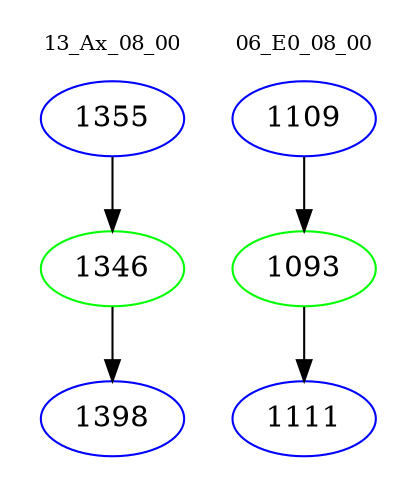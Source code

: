 digraph{
subgraph cluster_0 {
color = white
label = "13_Ax_08_00";
fontsize=10;
T0_1355 [label="1355", color="blue"]
T0_1355 -> T0_1346 [color="black"]
T0_1346 [label="1346", color="green"]
T0_1346 -> T0_1398 [color="black"]
T0_1398 [label="1398", color="blue"]
}
subgraph cluster_1 {
color = white
label = "06_E0_08_00";
fontsize=10;
T1_1109 [label="1109", color="blue"]
T1_1109 -> T1_1093 [color="black"]
T1_1093 [label="1093", color="green"]
T1_1093 -> T1_1111 [color="black"]
T1_1111 [label="1111", color="blue"]
}
}

